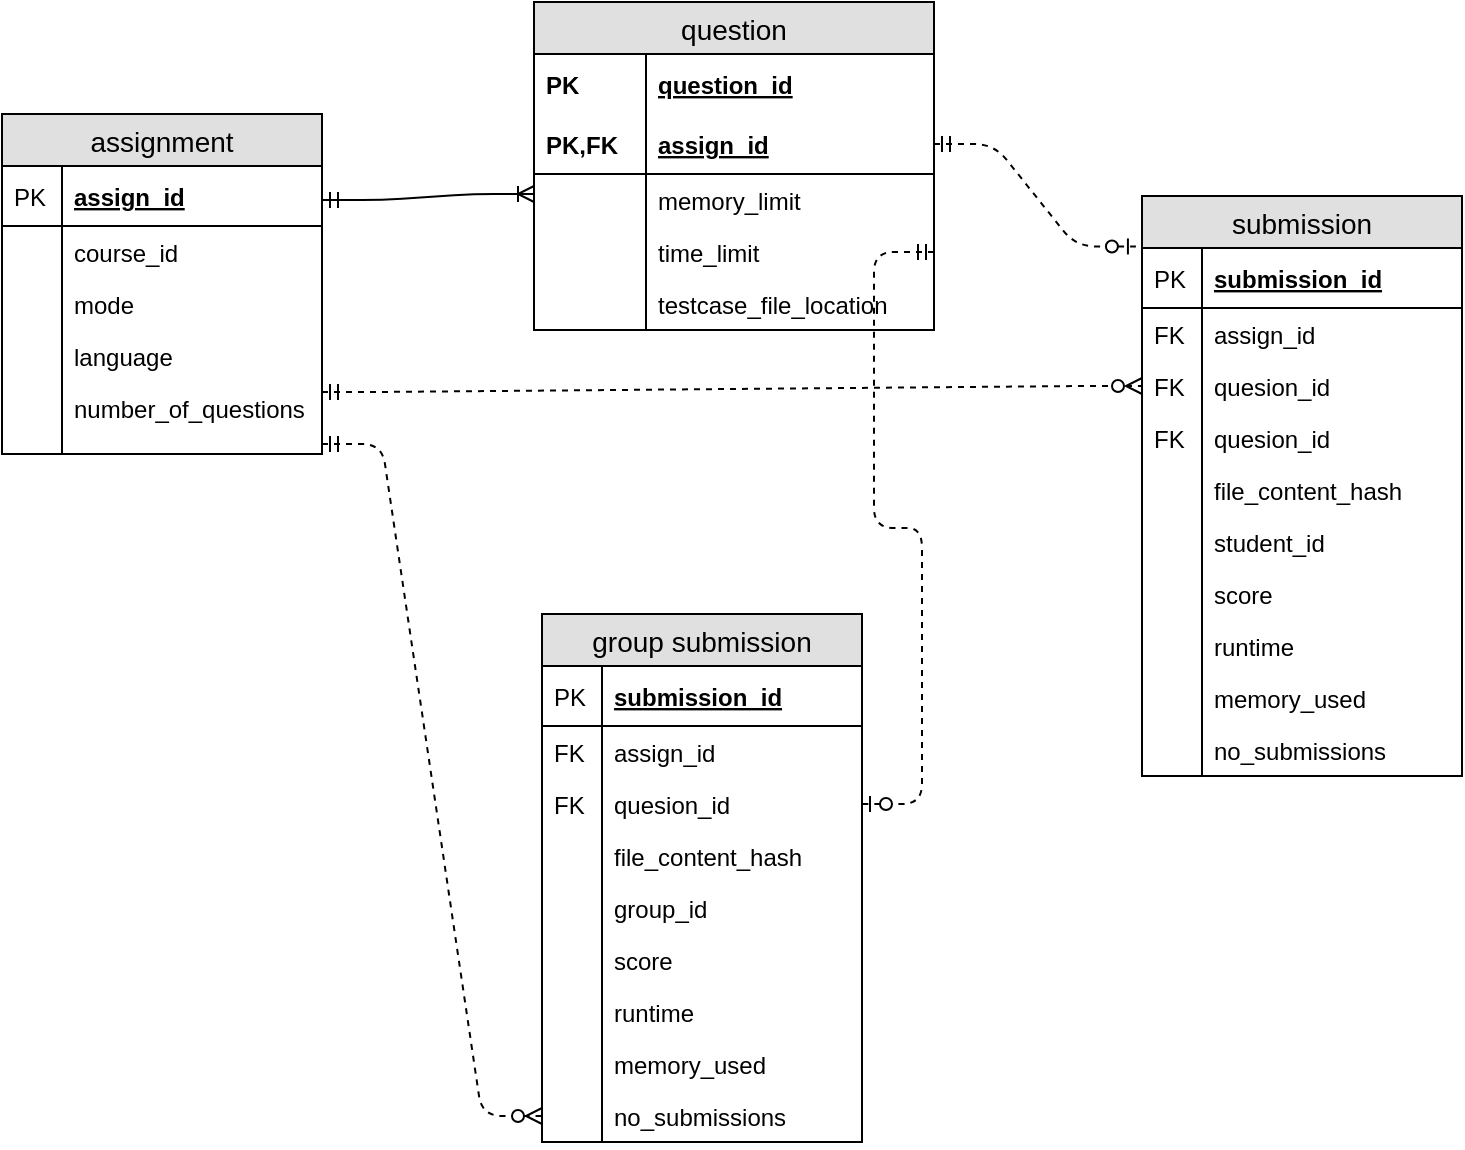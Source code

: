 <mxfile version="12.1.1" type="device" pages="1"><diagram id="SGd9cL9Qk-mxA4m09Pn0" name="Page-1"><mxGraphModel dx="1102" dy="615" grid="1" gridSize="10" guides="1" tooltips="1" connect="1" arrows="1" fold="1" page="1" pageScale="1" pageWidth="850" pageHeight="1100" math="0" shadow="0"><root><mxCell id="0"/><mxCell id="1" parent="0"/><mxCell id="YMvWpZTOGxf_8zu4wZ5V-1" value="assignment" style="swimlane;fontStyle=0;childLayout=stackLayout;horizontal=1;startSize=26;fillColor=#e0e0e0;horizontalStack=0;resizeParent=1;resizeParentMax=0;resizeLast=0;collapsible=1;marginBottom=0;swimlaneFillColor=#ffffff;align=center;fontSize=14;" parent="1" vertex="1"><mxGeometry x="30" y="80" width="160" height="170" as="geometry"/></mxCell><mxCell id="YMvWpZTOGxf_8zu4wZ5V-2" value="assign_id" style="shape=partialRectangle;top=0;left=0;right=0;bottom=1;align=left;verticalAlign=middle;fillColor=none;spacingLeft=34;spacingRight=4;overflow=hidden;rotatable=0;points=[[0,0.5],[1,0.5]];portConstraint=eastwest;dropTarget=0;fontStyle=5;fontSize=12;" parent="YMvWpZTOGxf_8zu4wZ5V-1" vertex="1"><mxGeometry y="26" width="160" height="30" as="geometry"/></mxCell><mxCell id="YMvWpZTOGxf_8zu4wZ5V-3" value="PK" style="shape=partialRectangle;top=0;left=0;bottom=0;fillColor=none;align=left;verticalAlign=middle;spacingLeft=4;spacingRight=4;overflow=hidden;rotatable=0;points=[];portConstraint=eastwest;part=1;fontSize=12;" parent="YMvWpZTOGxf_8zu4wZ5V-2" vertex="1" connectable="0"><mxGeometry width="30" height="30" as="geometry"/></mxCell><mxCell id="YMvWpZTOGxf_8zu4wZ5V-4" value="course_id" style="shape=partialRectangle;top=0;left=0;right=0;bottom=0;align=left;verticalAlign=top;fillColor=none;spacingLeft=34;spacingRight=4;overflow=hidden;rotatable=0;points=[[0,0.5],[1,0.5]];portConstraint=eastwest;dropTarget=0;fontSize=12;" parent="YMvWpZTOGxf_8zu4wZ5V-1" vertex="1"><mxGeometry y="56" width="160" height="26" as="geometry"/></mxCell><mxCell id="YMvWpZTOGxf_8zu4wZ5V-5" value="" style="shape=partialRectangle;top=0;left=0;bottom=0;fillColor=none;align=left;verticalAlign=top;spacingLeft=4;spacingRight=4;overflow=hidden;rotatable=0;points=[];portConstraint=eastwest;part=1;fontSize=12;" parent="YMvWpZTOGxf_8zu4wZ5V-4" vertex="1" connectable="0"><mxGeometry width="30" height="26" as="geometry"/></mxCell><mxCell id="YMvWpZTOGxf_8zu4wZ5V-6" value="mode" style="shape=partialRectangle;top=0;left=0;right=0;bottom=0;align=left;verticalAlign=top;fillColor=none;spacingLeft=34;spacingRight=4;overflow=hidden;rotatable=0;points=[[0,0.5],[1,0.5]];portConstraint=eastwest;dropTarget=0;fontSize=12;" parent="YMvWpZTOGxf_8zu4wZ5V-1" vertex="1"><mxGeometry y="82" width="160" height="26" as="geometry"/></mxCell><mxCell id="YMvWpZTOGxf_8zu4wZ5V-7" value="" style="shape=partialRectangle;top=0;left=0;bottom=0;fillColor=none;align=left;verticalAlign=top;spacingLeft=4;spacingRight=4;overflow=hidden;rotatable=0;points=[];portConstraint=eastwest;part=1;fontSize=12;" parent="YMvWpZTOGxf_8zu4wZ5V-6" vertex="1" connectable="0"><mxGeometry width="30" height="26" as="geometry"/></mxCell><mxCell id="YMvWpZTOGxf_8zu4wZ5V-19" value="language" style="shape=partialRectangle;top=0;left=0;right=0;bottom=0;align=left;verticalAlign=top;fillColor=none;spacingLeft=34;spacingRight=4;overflow=hidden;rotatable=0;points=[[0,0.5],[1,0.5]];portConstraint=eastwest;dropTarget=0;fontSize=12;" parent="YMvWpZTOGxf_8zu4wZ5V-1" vertex="1"><mxGeometry y="108" width="160" height="26" as="geometry"/></mxCell><mxCell id="YMvWpZTOGxf_8zu4wZ5V-20" value="" style="shape=partialRectangle;top=0;left=0;bottom=0;fillColor=none;align=left;verticalAlign=top;spacingLeft=4;spacingRight=4;overflow=hidden;rotatable=0;points=[];portConstraint=eastwest;part=1;fontSize=12;" parent="YMvWpZTOGxf_8zu4wZ5V-19" vertex="1" connectable="0"><mxGeometry width="30" height="26" as="geometry"/></mxCell><mxCell id="YMvWpZTOGxf_8zu4wZ5V-8" value="number_of_questions" style="shape=partialRectangle;top=0;left=0;right=0;bottom=0;align=left;verticalAlign=top;fillColor=none;spacingLeft=34;spacingRight=4;overflow=hidden;rotatable=0;points=[[0,0.5],[1,0.5]];portConstraint=eastwest;dropTarget=0;fontSize=12;" parent="YMvWpZTOGxf_8zu4wZ5V-1" vertex="1"><mxGeometry y="134" width="160" height="26" as="geometry"/></mxCell><mxCell id="YMvWpZTOGxf_8zu4wZ5V-9" value="" style="shape=partialRectangle;top=0;left=0;bottom=0;fillColor=none;align=left;verticalAlign=top;spacingLeft=4;spacingRight=4;overflow=hidden;rotatable=0;points=[];portConstraint=eastwest;part=1;fontSize=12;" parent="YMvWpZTOGxf_8zu4wZ5V-8" vertex="1" connectable="0"><mxGeometry width="30" height="26" as="geometry"/></mxCell><mxCell id="YMvWpZTOGxf_8zu4wZ5V-10" value="" style="shape=partialRectangle;top=0;left=0;right=0;bottom=0;align=left;verticalAlign=top;fillColor=none;spacingLeft=34;spacingRight=4;overflow=hidden;rotatable=0;points=[[0,0.5],[1,0.5]];portConstraint=eastwest;dropTarget=0;fontSize=12;" parent="YMvWpZTOGxf_8zu4wZ5V-1" vertex="1"><mxGeometry y="160" width="160" height="10" as="geometry"/></mxCell><mxCell id="YMvWpZTOGxf_8zu4wZ5V-11" value="" style="shape=partialRectangle;top=0;left=0;bottom=0;fillColor=none;align=left;verticalAlign=top;spacingLeft=4;spacingRight=4;overflow=hidden;rotatable=0;points=[];portConstraint=eastwest;part=1;fontSize=12;" parent="YMvWpZTOGxf_8zu4wZ5V-10" vertex="1" connectable="0"><mxGeometry width="30" height="10" as="geometry"/></mxCell><mxCell id="YMvWpZTOGxf_8zu4wZ5V-38" value="question" style="swimlane;fontStyle=0;childLayout=stackLayout;horizontal=1;startSize=26;fillColor=#e0e0e0;horizontalStack=0;resizeParent=1;resizeParentMax=0;resizeLast=0;collapsible=1;marginBottom=0;swimlaneFillColor=#ffffff;align=center;fontSize=14;" parent="1" vertex="1"><mxGeometry x="296" y="24" width="200" height="164" as="geometry"/></mxCell><mxCell id="YMvWpZTOGxf_8zu4wZ5V-39" value="question_id" style="shape=partialRectangle;top=0;left=0;right=0;bottom=0;align=left;verticalAlign=middle;fillColor=none;spacingLeft=60;spacingRight=4;overflow=hidden;rotatable=0;points=[[0,0.5],[1,0.5]];portConstraint=eastwest;dropTarget=0;fontStyle=5;fontSize=12;" parent="YMvWpZTOGxf_8zu4wZ5V-38" vertex="1"><mxGeometry y="26" width="200" height="30" as="geometry"/></mxCell><mxCell id="YMvWpZTOGxf_8zu4wZ5V-40" value="PK" style="shape=partialRectangle;fontStyle=1;top=0;left=0;bottom=0;fillColor=none;align=left;verticalAlign=middle;spacingLeft=4;spacingRight=4;overflow=hidden;rotatable=0;points=[];portConstraint=eastwest;part=1;fontSize=12;" parent="YMvWpZTOGxf_8zu4wZ5V-39" vertex="1" connectable="0"><mxGeometry width="56" height="30" as="geometry"/></mxCell><mxCell id="YMvWpZTOGxf_8zu4wZ5V-41" value="assign_id" style="shape=partialRectangle;top=0;left=0;right=0;bottom=1;align=left;verticalAlign=middle;fillColor=none;spacingLeft=60;spacingRight=4;overflow=hidden;rotatable=0;points=[[0,0.5],[1,0.5]];portConstraint=eastwest;dropTarget=0;fontStyle=5;fontSize=12;" parent="YMvWpZTOGxf_8zu4wZ5V-38" vertex="1"><mxGeometry y="56" width="200" height="30" as="geometry"/></mxCell><mxCell id="YMvWpZTOGxf_8zu4wZ5V-42" value="PK,FK" style="shape=partialRectangle;fontStyle=1;top=0;left=0;bottom=0;fillColor=none;align=left;verticalAlign=middle;spacingLeft=4;spacingRight=4;overflow=hidden;rotatable=0;points=[];portConstraint=eastwest;part=1;fontSize=12;" parent="YMvWpZTOGxf_8zu4wZ5V-41" vertex="1" connectable="0"><mxGeometry width="56" height="30" as="geometry"/></mxCell><mxCell id="YMvWpZTOGxf_8zu4wZ5V-43" value="memory_limit" style="shape=partialRectangle;top=0;left=0;right=0;bottom=0;align=left;verticalAlign=top;fillColor=none;spacingLeft=60;spacingRight=4;overflow=hidden;rotatable=0;points=[[0,0.5],[1,0.5]];portConstraint=eastwest;dropTarget=0;fontSize=12;" parent="YMvWpZTOGxf_8zu4wZ5V-38" vertex="1"><mxGeometry y="86" width="200" height="26" as="geometry"/></mxCell><mxCell id="YMvWpZTOGxf_8zu4wZ5V-44" value="" style="shape=partialRectangle;top=0;left=0;bottom=0;fillColor=none;align=left;verticalAlign=top;spacingLeft=4;spacingRight=4;overflow=hidden;rotatable=0;points=[];portConstraint=eastwest;part=1;fontSize=12;" parent="YMvWpZTOGxf_8zu4wZ5V-43" vertex="1" connectable="0"><mxGeometry width="56" height="26" as="geometry"/></mxCell><mxCell id="YMvWpZTOGxf_8zu4wZ5V-47" value="time_limit" style="shape=partialRectangle;top=0;left=0;right=0;bottom=0;align=left;verticalAlign=top;fillColor=none;spacingLeft=60;spacingRight=4;overflow=hidden;rotatable=0;points=[[0,0.5],[1,0.5]];portConstraint=eastwest;dropTarget=0;fontSize=12;" parent="YMvWpZTOGxf_8zu4wZ5V-38" vertex="1"><mxGeometry y="112" width="200" height="26" as="geometry"/></mxCell><mxCell id="YMvWpZTOGxf_8zu4wZ5V-48" value="" style="shape=partialRectangle;fontStyle=1;top=0;left=0;bottom=0;fillColor=none;align=left;verticalAlign=top;spacingLeft=4;spacingRight=4;overflow=hidden;rotatable=0;points=[];portConstraint=eastwest;part=1;fontSize=12;" parent="YMvWpZTOGxf_8zu4wZ5V-47" vertex="1" connectable="0"><mxGeometry width="56" height="26" as="geometry"/></mxCell><mxCell id="YMvWpZTOGxf_8zu4wZ5V-49" value="testcase_file_location" style="shape=partialRectangle;top=0;left=0;right=0;bottom=0;align=left;verticalAlign=top;fillColor=none;spacingLeft=60;spacingRight=4;overflow=hidden;rotatable=0;points=[[0,0.5],[1,0.5]];portConstraint=eastwest;dropTarget=0;fontSize=12;" parent="YMvWpZTOGxf_8zu4wZ5V-38" vertex="1"><mxGeometry y="138" width="200" height="26" as="geometry"/></mxCell><mxCell id="YMvWpZTOGxf_8zu4wZ5V-50" value="" style="shape=partialRectangle;fontStyle=1;top=0;left=0;bottom=0;fillColor=none;align=left;verticalAlign=top;spacingLeft=4;spacingRight=4;overflow=hidden;rotatable=0;points=[];portConstraint=eastwest;part=1;fontSize=12;" parent="YMvWpZTOGxf_8zu4wZ5V-49" vertex="1" connectable="0"><mxGeometry width="56" height="26" as="geometry"/></mxCell><mxCell id="YMvWpZTOGxf_8zu4wZ5V-52" value="" style="edgeStyle=entityRelationEdgeStyle;fontSize=12;html=1;endArrow=ERoneToMany;startArrow=ERmandOne;" parent="1" edge="1"><mxGeometry width="100" height="100" relative="1" as="geometry"><mxPoint x="190" y="123" as="sourcePoint"/><mxPoint x="296" y="120" as="targetPoint"/></mxGeometry></mxCell><mxCell id="YMvWpZTOGxf_8zu4wZ5V-53" value="submission" style="swimlane;fontStyle=0;childLayout=stackLayout;horizontal=1;startSize=26;fillColor=#e0e0e0;horizontalStack=0;resizeParent=1;resizeParentMax=0;resizeLast=0;collapsible=1;marginBottom=0;swimlaneFillColor=#ffffff;align=center;fontSize=14;" parent="1" vertex="1"><mxGeometry x="600" y="121" width="160" height="290" as="geometry"/></mxCell><mxCell id="YMvWpZTOGxf_8zu4wZ5V-54" value="submission_id" style="shape=partialRectangle;top=0;left=0;right=0;bottom=1;align=left;verticalAlign=middle;fillColor=none;spacingLeft=34;spacingRight=4;overflow=hidden;rotatable=0;points=[[0,0.5],[1,0.5]];portConstraint=eastwest;dropTarget=0;fontStyle=5;fontSize=12;" parent="YMvWpZTOGxf_8zu4wZ5V-53" vertex="1"><mxGeometry y="26" width="160" height="30" as="geometry"/></mxCell><mxCell id="YMvWpZTOGxf_8zu4wZ5V-55" value="PK" style="shape=partialRectangle;top=0;left=0;bottom=0;fillColor=none;align=left;verticalAlign=middle;spacingLeft=4;spacingRight=4;overflow=hidden;rotatable=0;points=[];portConstraint=eastwest;part=1;fontSize=12;" parent="YMvWpZTOGxf_8zu4wZ5V-54" vertex="1" connectable="0"><mxGeometry width="30" height="30" as="geometry"/></mxCell><mxCell id="YMvWpZTOGxf_8zu4wZ5V-56" value="assign_id" style="shape=partialRectangle;top=0;left=0;right=0;bottom=0;align=left;verticalAlign=top;fillColor=none;spacingLeft=34;spacingRight=4;overflow=hidden;rotatable=0;points=[[0,0.5],[1,0.5]];portConstraint=eastwest;dropTarget=0;fontSize=12;" parent="YMvWpZTOGxf_8zu4wZ5V-53" vertex="1"><mxGeometry y="56" width="160" height="26" as="geometry"/></mxCell><mxCell id="YMvWpZTOGxf_8zu4wZ5V-57" value="FK" style="shape=partialRectangle;top=0;left=0;bottom=0;fillColor=none;align=left;verticalAlign=top;spacingLeft=4;spacingRight=4;overflow=hidden;rotatable=0;points=[];portConstraint=eastwest;part=1;fontSize=12;" parent="YMvWpZTOGxf_8zu4wZ5V-56" vertex="1" connectable="0"><mxGeometry width="30" height="26" as="geometry"/></mxCell><mxCell id="WJiDb6Jpg_he_gWVrj4Q-43" value="quesion_id" style="shape=partialRectangle;top=0;left=0;right=0;bottom=0;align=left;verticalAlign=top;fillColor=none;spacingLeft=34;spacingRight=4;overflow=hidden;rotatable=0;points=[[0,0.5],[1,0.5]];portConstraint=eastwest;dropTarget=0;fontSize=12;" vertex="1" parent="YMvWpZTOGxf_8zu4wZ5V-53"><mxGeometry y="82" width="160" height="26" as="geometry"/></mxCell><mxCell id="WJiDb6Jpg_he_gWVrj4Q-44" value="FK" style="shape=partialRectangle;top=0;left=0;bottom=0;fillColor=none;align=left;verticalAlign=top;spacingLeft=4;spacingRight=4;overflow=hidden;rotatable=0;points=[];portConstraint=eastwest;part=1;fontSize=12;" vertex="1" connectable="0" parent="WJiDb6Jpg_he_gWVrj4Q-43"><mxGeometry width="30" height="26" as="geometry"/></mxCell><mxCell id="YMvWpZTOGxf_8zu4wZ5V-58" value="quesion_id" style="shape=partialRectangle;top=0;left=0;right=0;bottom=0;align=left;verticalAlign=top;fillColor=none;spacingLeft=34;spacingRight=4;overflow=hidden;rotatable=0;points=[[0,0.5],[1,0.5]];portConstraint=eastwest;dropTarget=0;fontSize=12;" parent="YMvWpZTOGxf_8zu4wZ5V-53" vertex="1"><mxGeometry y="108" width="160" height="26" as="geometry"/></mxCell><mxCell id="YMvWpZTOGxf_8zu4wZ5V-59" value="FK" style="shape=partialRectangle;top=0;left=0;bottom=0;fillColor=none;align=left;verticalAlign=top;spacingLeft=4;spacingRight=4;overflow=hidden;rotatable=0;points=[];portConstraint=eastwest;part=1;fontSize=12;" parent="YMvWpZTOGxf_8zu4wZ5V-58" vertex="1" connectable="0"><mxGeometry width="30" height="26" as="geometry"/></mxCell><mxCell id="YMvWpZTOGxf_8zu4wZ5V-60" value="file_content_hash" style="shape=partialRectangle;top=0;left=0;right=0;bottom=0;align=left;verticalAlign=top;fillColor=none;spacingLeft=34;spacingRight=4;overflow=hidden;rotatable=0;points=[[0,0.5],[1,0.5]];portConstraint=eastwest;dropTarget=0;fontSize=12;" parent="YMvWpZTOGxf_8zu4wZ5V-53" vertex="1"><mxGeometry y="134" width="160" height="26" as="geometry"/></mxCell><mxCell id="YMvWpZTOGxf_8zu4wZ5V-61" value="" style="shape=partialRectangle;top=0;left=0;bottom=0;fillColor=none;align=left;verticalAlign=top;spacingLeft=4;spacingRight=4;overflow=hidden;rotatable=0;points=[];portConstraint=eastwest;part=1;fontSize=12;" parent="YMvWpZTOGxf_8zu4wZ5V-60" vertex="1" connectable="0"><mxGeometry width="30" height="26" as="geometry"/></mxCell><mxCell id="YMvWpZTOGxf_8zu4wZ5V-66" value="student_id" style="shape=partialRectangle;top=0;left=0;right=0;bottom=0;align=left;verticalAlign=top;fillColor=none;spacingLeft=34;spacingRight=4;overflow=hidden;rotatable=0;points=[[0,0.5],[1,0.5]];portConstraint=eastwest;dropTarget=0;fontSize=12;" parent="YMvWpZTOGxf_8zu4wZ5V-53" vertex="1"><mxGeometry y="160" width="160" height="26" as="geometry"/></mxCell><mxCell id="YMvWpZTOGxf_8zu4wZ5V-67" value="" style="shape=partialRectangle;top=0;left=0;bottom=0;fillColor=none;align=left;verticalAlign=top;spacingLeft=4;spacingRight=4;overflow=hidden;rotatable=0;points=[];portConstraint=eastwest;part=1;fontSize=12;" parent="YMvWpZTOGxf_8zu4wZ5V-66" vertex="1" connectable="0"><mxGeometry width="30" height="26" as="geometry"/></mxCell><mxCell id="YMvWpZTOGxf_8zu4wZ5V-70" value="score" style="shape=partialRectangle;top=0;left=0;right=0;bottom=0;align=left;verticalAlign=top;fillColor=none;spacingLeft=34;spacingRight=4;overflow=hidden;rotatable=0;points=[[0,0.5],[1,0.5]];portConstraint=eastwest;dropTarget=0;fontSize=12;" parent="YMvWpZTOGxf_8zu4wZ5V-53" vertex="1"><mxGeometry y="186" width="160" height="26" as="geometry"/></mxCell><mxCell id="YMvWpZTOGxf_8zu4wZ5V-71" value="" style="shape=partialRectangle;top=0;left=0;bottom=0;fillColor=none;align=left;verticalAlign=top;spacingLeft=4;spacingRight=4;overflow=hidden;rotatable=0;points=[];portConstraint=eastwest;part=1;fontSize=12;" parent="YMvWpZTOGxf_8zu4wZ5V-70" vertex="1" connectable="0"><mxGeometry width="30" height="26" as="geometry"/></mxCell><mxCell id="YMvWpZTOGxf_8zu4wZ5V-72" value="runtime" style="shape=partialRectangle;top=0;left=0;right=0;bottom=0;align=left;verticalAlign=top;fillColor=none;spacingLeft=34;spacingRight=4;overflow=hidden;rotatable=0;points=[[0,0.5],[1,0.5]];portConstraint=eastwest;dropTarget=0;fontSize=12;" parent="YMvWpZTOGxf_8zu4wZ5V-53" vertex="1"><mxGeometry y="212" width="160" height="26" as="geometry"/></mxCell><mxCell id="YMvWpZTOGxf_8zu4wZ5V-73" value="" style="shape=partialRectangle;top=0;left=0;bottom=0;fillColor=none;align=left;verticalAlign=top;spacingLeft=4;spacingRight=4;overflow=hidden;rotatable=0;points=[];portConstraint=eastwest;part=1;fontSize=12;" parent="YMvWpZTOGxf_8zu4wZ5V-72" vertex="1" connectable="0"><mxGeometry width="30" height="26" as="geometry"/></mxCell><mxCell id="YMvWpZTOGxf_8zu4wZ5V-74" value="memory_used" style="shape=partialRectangle;top=0;left=0;right=0;bottom=0;align=left;verticalAlign=top;fillColor=none;spacingLeft=34;spacingRight=4;overflow=hidden;rotatable=0;points=[[0,0.5],[1,0.5]];portConstraint=eastwest;dropTarget=0;fontSize=12;" parent="YMvWpZTOGxf_8zu4wZ5V-53" vertex="1"><mxGeometry y="238" width="160" height="26" as="geometry"/></mxCell><mxCell id="YMvWpZTOGxf_8zu4wZ5V-75" value="" style="shape=partialRectangle;top=0;left=0;bottom=0;fillColor=none;align=left;verticalAlign=top;spacingLeft=4;spacingRight=4;overflow=hidden;rotatable=0;points=[];portConstraint=eastwest;part=1;fontSize=12;" parent="YMvWpZTOGxf_8zu4wZ5V-74" vertex="1" connectable="0"><mxGeometry width="30" height="26" as="geometry"/></mxCell><mxCell id="YMvWpZTOGxf_8zu4wZ5V-76" value="no_submissions" style="shape=partialRectangle;top=0;left=0;right=0;bottom=0;align=left;verticalAlign=top;fillColor=none;spacingLeft=34;spacingRight=4;overflow=hidden;rotatable=0;points=[[0,0.5],[1,0.5]];portConstraint=eastwest;dropTarget=0;fontSize=12;" parent="YMvWpZTOGxf_8zu4wZ5V-53" vertex="1"><mxGeometry y="264" width="160" height="26" as="geometry"/></mxCell><mxCell id="YMvWpZTOGxf_8zu4wZ5V-77" value="" style="shape=partialRectangle;top=0;left=0;bottom=0;fillColor=none;align=left;verticalAlign=top;spacingLeft=4;spacingRight=4;overflow=hidden;rotatable=0;points=[];portConstraint=eastwest;part=1;fontSize=12;" parent="YMvWpZTOGxf_8zu4wZ5V-76" vertex="1" connectable="0"><mxGeometry width="30" height="26" as="geometry"/></mxCell><mxCell id="YMvWpZTOGxf_8zu4wZ5V-81" value="" style="edgeStyle=entityRelationEdgeStyle;fontSize=12;html=1;endArrow=ERzeroToOne;startArrow=ERmandOne;entryX=-0.019;entryY=0.087;entryDx=0;entryDy=0;exitX=1;exitY=0.5;exitDx=0;exitDy=0;dashed=1;entryPerimeter=0;" parent="1" source="YMvWpZTOGxf_8zu4wZ5V-41" target="YMvWpZTOGxf_8zu4wZ5V-53" edge="1"><mxGeometry width="100" height="100" relative="1" as="geometry"><mxPoint x="30" y="510" as="sourcePoint"/><mxPoint x="130" y="410" as="targetPoint"/></mxGeometry></mxCell><mxCell id="YMvWpZTOGxf_8zu4wZ5V-82" value="" style="edgeStyle=entityRelationEdgeStyle;fontSize=12;html=1;endArrow=ERzeroToMany;startArrow=ERmandOne;dashed=1;exitX=1;exitY=0.192;exitDx=0;exitDy=0;exitPerimeter=0;entryX=0;entryY=0.5;entryDx=0;entryDy=0;" parent="1" source="YMvWpZTOGxf_8zu4wZ5V-8" edge="1" target="WJiDb6Jpg_he_gWVrj4Q-43"><mxGeometry width="100" height="100" relative="1" as="geometry"><mxPoint x="30" y="510" as="sourcePoint"/><mxPoint x="590" y="219" as="targetPoint"/></mxGeometry></mxCell><mxCell id="WJiDb6Jpg_he_gWVrj4Q-1" value="group submission" style="swimlane;fontStyle=0;childLayout=stackLayout;horizontal=1;startSize=26;fillColor=#e0e0e0;horizontalStack=0;resizeParent=1;resizeParentMax=0;resizeLast=0;collapsible=1;marginBottom=0;swimlaneFillColor=#ffffff;align=center;fontSize=14;" vertex="1" parent="1"><mxGeometry x="300" y="330" width="160" height="264" as="geometry"/></mxCell><mxCell id="WJiDb6Jpg_he_gWVrj4Q-2" value="submission_id" style="shape=partialRectangle;top=0;left=0;right=0;bottom=1;align=left;verticalAlign=middle;fillColor=none;spacingLeft=34;spacingRight=4;overflow=hidden;rotatable=0;points=[[0,0.5],[1,0.5]];portConstraint=eastwest;dropTarget=0;fontStyle=5;fontSize=12;" vertex="1" parent="WJiDb6Jpg_he_gWVrj4Q-1"><mxGeometry y="26" width="160" height="30" as="geometry"/></mxCell><mxCell id="WJiDb6Jpg_he_gWVrj4Q-3" value="PK" style="shape=partialRectangle;top=0;left=0;bottom=0;fillColor=none;align=left;verticalAlign=middle;spacingLeft=4;spacingRight=4;overflow=hidden;rotatable=0;points=[];portConstraint=eastwest;part=1;fontSize=12;" vertex="1" connectable="0" parent="WJiDb6Jpg_he_gWVrj4Q-2"><mxGeometry width="30" height="30" as="geometry"/></mxCell><mxCell id="WJiDb6Jpg_he_gWVrj4Q-4" value="assign_id" style="shape=partialRectangle;top=0;left=0;right=0;bottom=0;align=left;verticalAlign=top;fillColor=none;spacingLeft=34;spacingRight=4;overflow=hidden;rotatable=0;points=[[0,0.5],[1,0.5]];portConstraint=eastwest;dropTarget=0;fontSize=12;" vertex="1" parent="WJiDb6Jpg_he_gWVrj4Q-1"><mxGeometry y="56" width="160" height="26" as="geometry"/></mxCell><mxCell id="WJiDb6Jpg_he_gWVrj4Q-5" value="FK" style="shape=partialRectangle;top=0;left=0;bottom=0;fillColor=none;align=left;verticalAlign=top;spacingLeft=4;spacingRight=4;overflow=hidden;rotatable=0;points=[];portConstraint=eastwest;part=1;fontSize=12;" vertex="1" connectable="0" parent="WJiDb6Jpg_he_gWVrj4Q-4"><mxGeometry width="30" height="26" as="geometry"/></mxCell><mxCell id="WJiDb6Jpg_he_gWVrj4Q-6" value="quesion_id" style="shape=partialRectangle;top=0;left=0;right=0;bottom=0;align=left;verticalAlign=top;fillColor=none;spacingLeft=34;spacingRight=4;overflow=hidden;rotatable=0;points=[[0,0.5],[1,0.5]];portConstraint=eastwest;dropTarget=0;fontSize=12;" vertex="1" parent="WJiDb6Jpg_he_gWVrj4Q-1"><mxGeometry y="82" width="160" height="26" as="geometry"/></mxCell><mxCell id="WJiDb6Jpg_he_gWVrj4Q-7" value="FK" style="shape=partialRectangle;top=0;left=0;bottom=0;fillColor=none;align=left;verticalAlign=top;spacingLeft=4;spacingRight=4;overflow=hidden;rotatable=0;points=[];portConstraint=eastwest;part=1;fontSize=12;" vertex="1" connectable="0" parent="WJiDb6Jpg_he_gWVrj4Q-6"><mxGeometry width="30" height="26" as="geometry"/></mxCell><mxCell id="WJiDb6Jpg_he_gWVrj4Q-8" value="file_content_hash" style="shape=partialRectangle;top=0;left=0;right=0;bottom=0;align=left;verticalAlign=top;fillColor=none;spacingLeft=34;spacingRight=4;overflow=hidden;rotatable=0;points=[[0,0.5],[1,0.5]];portConstraint=eastwest;dropTarget=0;fontSize=12;" vertex="1" parent="WJiDb6Jpg_he_gWVrj4Q-1"><mxGeometry y="108" width="160" height="26" as="geometry"/></mxCell><mxCell id="WJiDb6Jpg_he_gWVrj4Q-9" value="" style="shape=partialRectangle;top=0;left=0;bottom=0;fillColor=none;align=left;verticalAlign=top;spacingLeft=4;spacingRight=4;overflow=hidden;rotatable=0;points=[];portConstraint=eastwest;part=1;fontSize=12;" vertex="1" connectable="0" parent="WJiDb6Jpg_he_gWVrj4Q-8"><mxGeometry width="30" height="26" as="geometry"/></mxCell><mxCell id="WJiDb6Jpg_he_gWVrj4Q-10" value="group_id" style="shape=partialRectangle;top=0;left=0;right=0;bottom=0;align=left;verticalAlign=top;fillColor=none;spacingLeft=34;spacingRight=4;overflow=hidden;rotatable=0;points=[[0,0.5],[1,0.5]];portConstraint=eastwest;dropTarget=0;fontSize=12;" vertex="1" parent="WJiDb6Jpg_he_gWVrj4Q-1"><mxGeometry y="134" width="160" height="26" as="geometry"/></mxCell><mxCell id="WJiDb6Jpg_he_gWVrj4Q-11" value="" style="shape=partialRectangle;top=0;left=0;bottom=0;fillColor=none;align=left;verticalAlign=top;spacingLeft=4;spacingRight=4;overflow=hidden;rotatable=0;points=[];portConstraint=eastwest;part=1;fontSize=12;" vertex="1" connectable="0" parent="WJiDb6Jpg_he_gWVrj4Q-10"><mxGeometry width="30" height="26" as="geometry"/></mxCell><mxCell id="WJiDb6Jpg_he_gWVrj4Q-12" value="score" style="shape=partialRectangle;top=0;left=0;right=0;bottom=0;align=left;verticalAlign=top;fillColor=none;spacingLeft=34;spacingRight=4;overflow=hidden;rotatable=0;points=[[0,0.5],[1,0.5]];portConstraint=eastwest;dropTarget=0;fontSize=12;" vertex="1" parent="WJiDb6Jpg_he_gWVrj4Q-1"><mxGeometry y="160" width="160" height="26" as="geometry"/></mxCell><mxCell id="WJiDb6Jpg_he_gWVrj4Q-13" value="" style="shape=partialRectangle;top=0;left=0;bottom=0;fillColor=none;align=left;verticalAlign=top;spacingLeft=4;spacingRight=4;overflow=hidden;rotatable=0;points=[];portConstraint=eastwest;part=1;fontSize=12;" vertex="1" connectable="0" parent="WJiDb6Jpg_he_gWVrj4Q-12"><mxGeometry width="30" height="26" as="geometry"/></mxCell><mxCell id="WJiDb6Jpg_he_gWVrj4Q-14" value="runtime" style="shape=partialRectangle;top=0;left=0;right=0;bottom=0;align=left;verticalAlign=top;fillColor=none;spacingLeft=34;spacingRight=4;overflow=hidden;rotatable=0;points=[[0,0.5],[1,0.5]];portConstraint=eastwest;dropTarget=0;fontSize=12;" vertex="1" parent="WJiDb6Jpg_he_gWVrj4Q-1"><mxGeometry y="186" width="160" height="26" as="geometry"/></mxCell><mxCell id="WJiDb6Jpg_he_gWVrj4Q-15" value="" style="shape=partialRectangle;top=0;left=0;bottom=0;fillColor=none;align=left;verticalAlign=top;spacingLeft=4;spacingRight=4;overflow=hidden;rotatable=0;points=[];portConstraint=eastwest;part=1;fontSize=12;" vertex="1" connectable="0" parent="WJiDb6Jpg_he_gWVrj4Q-14"><mxGeometry width="30" height="26" as="geometry"/></mxCell><mxCell id="WJiDb6Jpg_he_gWVrj4Q-16" value="memory_used" style="shape=partialRectangle;top=0;left=0;right=0;bottom=0;align=left;verticalAlign=top;fillColor=none;spacingLeft=34;spacingRight=4;overflow=hidden;rotatable=0;points=[[0,0.5],[1,0.5]];portConstraint=eastwest;dropTarget=0;fontSize=12;" vertex="1" parent="WJiDb6Jpg_he_gWVrj4Q-1"><mxGeometry y="212" width="160" height="26" as="geometry"/></mxCell><mxCell id="WJiDb6Jpg_he_gWVrj4Q-17" value="" style="shape=partialRectangle;top=0;left=0;bottom=0;fillColor=none;align=left;verticalAlign=top;spacingLeft=4;spacingRight=4;overflow=hidden;rotatable=0;points=[];portConstraint=eastwest;part=1;fontSize=12;" vertex="1" connectable="0" parent="WJiDb6Jpg_he_gWVrj4Q-16"><mxGeometry width="30" height="26" as="geometry"/></mxCell><mxCell id="WJiDb6Jpg_he_gWVrj4Q-18" value="no_submissions" style="shape=partialRectangle;top=0;left=0;right=0;bottom=0;align=left;verticalAlign=top;fillColor=none;spacingLeft=34;spacingRight=4;overflow=hidden;rotatable=0;points=[[0,0.5],[1,0.5]];portConstraint=eastwest;dropTarget=0;fontSize=12;" vertex="1" parent="WJiDb6Jpg_he_gWVrj4Q-1"><mxGeometry y="238" width="160" height="26" as="geometry"/></mxCell><mxCell id="WJiDb6Jpg_he_gWVrj4Q-19" value="" style="shape=partialRectangle;top=0;left=0;bottom=0;fillColor=none;align=left;verticalAlign=top;spacingLeft=4;spacingRight=4;overflow=hidden;rotatable=0;points=[];portConstraint=eastwest;part=1;fontSize=12;" vertex="1" connectable="0" parent="WJiDb6Jpg_he_gWVrj4Q-18"><mxGeometry width="30" height="26" as="geometry"/></mxCell><mxCell id="WJiDb6Jpg_he_gWVrj4Q-45" value="" style="edgeStyle=entityRelationEdgeStyle;fontSize=12;html=1;endArrow=ERzeroToMany;startArrow=ERmandOne;dashed=1;exitX=1;exitY=0.5;exitDx=0;exitDy=0;entryX=0;entryY=0.5;entryDx=0;entryDy=0;" edge="1" parent="1" source="YMvWpZTOGxf_8zu4wZ5V-10" target="WJiDb6Jpg_he_gWVrj4Q-18"><mxGeometry width="100" height="100" relative="1" as="geometry"><mxPoint x="110" y="623" as="sourcePoint"/><mxPoint x="520" y="620" as="targetPoint"/></mxGeometry></mxCell><mxCell id="WJiDb6Jpg_he_gWVrj4Q-46" value="" style="edgeStyle=entityRelationEdgeStyle;fontSize=12;html=1;endArrow=ERzeroToOne;startArrow=ERmandOne;exitX=1;exitY=0.5;exitDx=0;exitDy=0;dashed=1;" edge="1" parent="1" source="YMvWpZTOGxf_8zu4wZ5V-47" target="WJiDb6Jpg_he_gWVrj4Q-6"><mxGeometry width="100" height="100" relative="1" as="geometry"><mxPoint x="400" y="260" as="sourcePoint"/><mxPoint x="560" y="270" as="targetPoint"/></mxGeometry></mxCell></root></mxGraphModel></diagram></mxfile>